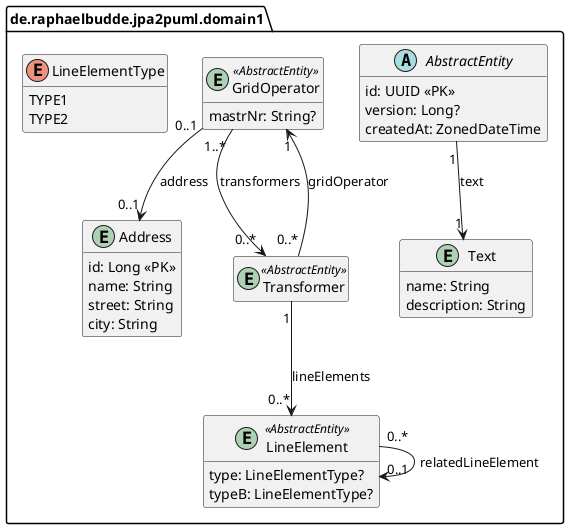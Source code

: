 @startuml
!pragma useIntermediatePackages false
hide methods
hide empty fields
skinparam groupInheritance 2

abstract de.raphaelbudde.jpa2puml.domain1.AbstractEntity {
  id: UUID <<PK>>
  version: Long?
  createdAt: ZonedDateTime
}

entity de.raphaelbudde.jpa2puml.domain1.Address {
  id: Long <<PK>>
  name: String
  street: String
  city: String
}

entity de.raphaelbudde.jpa2puml.domain1.GridOperator <<AbstractEntity>> {
  mastrNr: String?
}

entity de.raphaelbudde.jpa2puml.domain1.LineElement <<AbstractEntity>> {
  type: LineElementType?
  typeB: LineElementType?
}

entity de.raphaelbudde.jpa2puml.domain1.Text {
  name: String
  description: String
}

entity de.raphaelbudde.jpa2puml.domain1.Transformer <<AbstractEntity>> {

}

enum de.raphaelbudde.jpa2puml.domain1.LineElementType {
  TYPE1
  TYPE2
}

de.raphaelbudde.jpa2puml.domain1.AbstractEntity "1" --> "1" de.raphaelbudde.jpa2puml.domain1.Text : text
de.raphaelbudde.jpa2puml.domain1.GridOperator "0..1" --> "0..1" de.raphaelbudde.jpa2puml.domain1.Address : address
de.raphaelbudde.jpa2puml.domain1.GridOperator "1..*" --> "0..*" de.raphaelbudde.jpa2puml.domain1.Transformer : transformers
de.raphaelbudde.jpa2puml.domain1.LineElement "0..*" --> "0..1" de.raphaelbudde.jpa2puml.domain1.LineElement : relatedLineElement
de.raphaelbudde.jpa2puml.domain1.Transformer "0..*" --> "1" de.raphaelbudde.jpa2puml.domain1.GridOperator : gridOperator
de.raphaelbudde.jpa2puml.domain1.Transformer "1" --> "0..*" de.raphaelbudde.jpa2puml.domain1.LineElement : lineElements

@enduml
